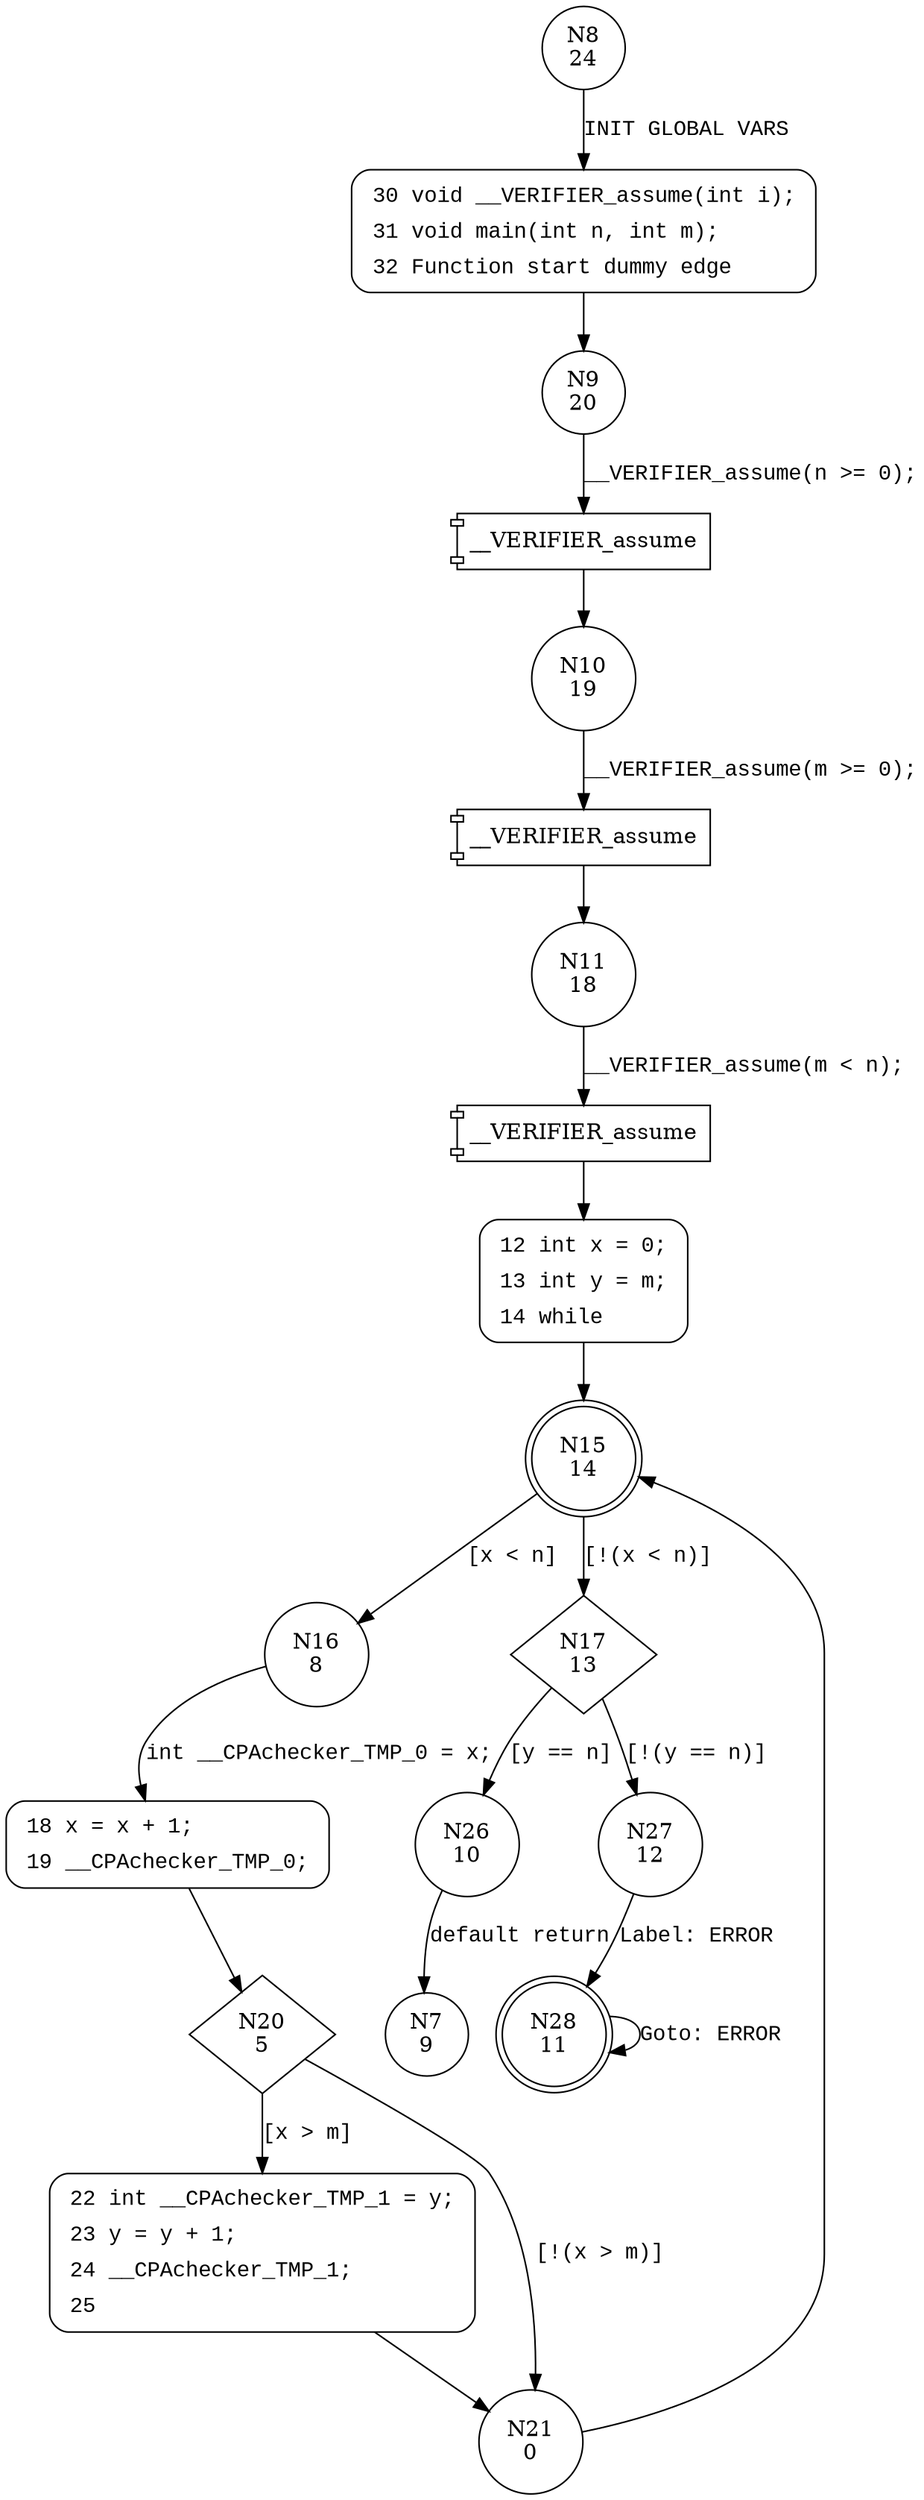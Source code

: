 digraph main {
8 [shape="circle" label="N8\n24"]
30 [shape="circle" label="N30\n23"]
9 [shape="circle" label="N9\n20"]
10 [shape="circle" label="N10\n19"]
11 [shape="circle" label="N11\n18"]
12 [shape="circle" label="N12\n17"]
15 [shape="doublecircle" label="N15\n14"]
16 [shape="circle" label="N16\n8"]
17 [shape="diamond" label="N17\n13"]
26 [shape="circle" label="N26\n10"]
27 [shape="circle" label="N27\n12"]
28 [shape="doublecircle" label="N28\n11"]
18 [shape="circle" label="N18\n7"]
20 [shape="diamond" label="N20\n5"]
22 [shape="circle" label="N22\n4"]
21 [shape="circle" label="N21\n0"]
7 [shape="circle" label="N7\n9"]
30 [style="filled,bold" penwidth="1" fillcolor="white" fontname="Courier New" shape="Mrecord" label=<<table border="0" cellborder="0" cellpadding="3" bgcolor="white"><tr><td align="right">30</td><td align="left">void __VERIFIER_assume(int i);</td></tr><tr><td align="right">31</td><td align="left">void main(int n, int m);</td></tr><tr><td align="right">32</td><td align="left">Function start dummy edge</td></tr></table>>]
30 -> 9[label=""]
12 [style="filled,bold" penwidth="1" fillcolor="white" fontname="Courier New" shape="Mrecord" label=<<table border="0" cellborder="0" cellpadding="3" bgcolor="white"><tr><td align="right">12</td><td align="left">int x = 0;</td></tr><tr><td align="right">13</td><td align="left">int y = m;</td></tr><tr><td align="right">14</td><td align="left">while</td></tr></table>>]
12 -> 15[label=""]
18 [style="filled,bold" penwidth="1" fillcolor="white" fontname="Courier New" shape="Mrecord" label=<<table border="0" cellborder="0" cellpadding="3" bgcolor="white"><tr><td align="right">18</td><td align="left">x = x + 1;</td></tr><tr><td align="right">19</td><td align="left">__CPAchecker_TMP_0;</td></tr></table>>]
18 -> 20[label=""]
22 [style="filled,bold" penwidth="1" fillcolor="white" fontname="Courier New" shape="Mrecord" label=<<table border="0" cellborder="0" cellpadding="3" bgcolor="white"><tr><td align="right">22</td><td align="left">int __CPAchecker_TMP_1 = y;</td></tr><tr><td align="right">23</td><td align="left">y = y + 1;</td></tr><tr><td align="right">24</td><td align="left">__CPAchecker_TMP_1;</td></tr><tr><td align="right">25</td><td align="left"></td></tr></table>>]
22 -> 21[label=""]
8 -> 30 [label="INIT GLOBAL VARS" fontname="Courier New"]
100001 [shape="component" label="__VERIFIER_assume"]
9 -> 100001 [label="__VERIFIER_assume(n >= 0);" fontname="Courier New"]
100001 -> 10 [label="" fontname="Courier New"]
100002 [shape="component" label="__VERIFIER_assume"]
10 -> 100002 [label="__VERIFIER_assume(m >= 0);" fontname="Courier New"]
100002 -> 11 [label="" fontname="Courier New"]
100003 [shape="component" label="__VERIFIER_assume"]
11 -> 100003 [label="__VERIFIER_assume(m < n);" fontname="Courier New"]
100003 -> 12 [label="" fontname="Courier New"]
15 -> 16 [label="[x < n]" fontname="Courier New"]
15 -> 17 [label="[!(x < n)]" fontname="Courier New"]
17 -> 26 [label="[y == n]" fontname="Courier New"]
17 -> 27 [label="[!(y == n)]" fontname="Courier New"]
28 -> 28 [label="Goto: ERROR" fontname="Courier New"]
16 -> 18 [label="int __CPAchecker_TMP_0 = x;" fontname="Courier New"]
20 -> 22 [label="[x > m]" fontname="Courier New"]
20 -> 21 [label="[!(x > m)]" fontname="Courier New"]
21 -> 15 [label="" fontname="Courier New"]
27 -> 28 [label="Label: ERROR" fontname="Courier New"]
26 -> 7 [label="default return" fontname="Courier New"]
}